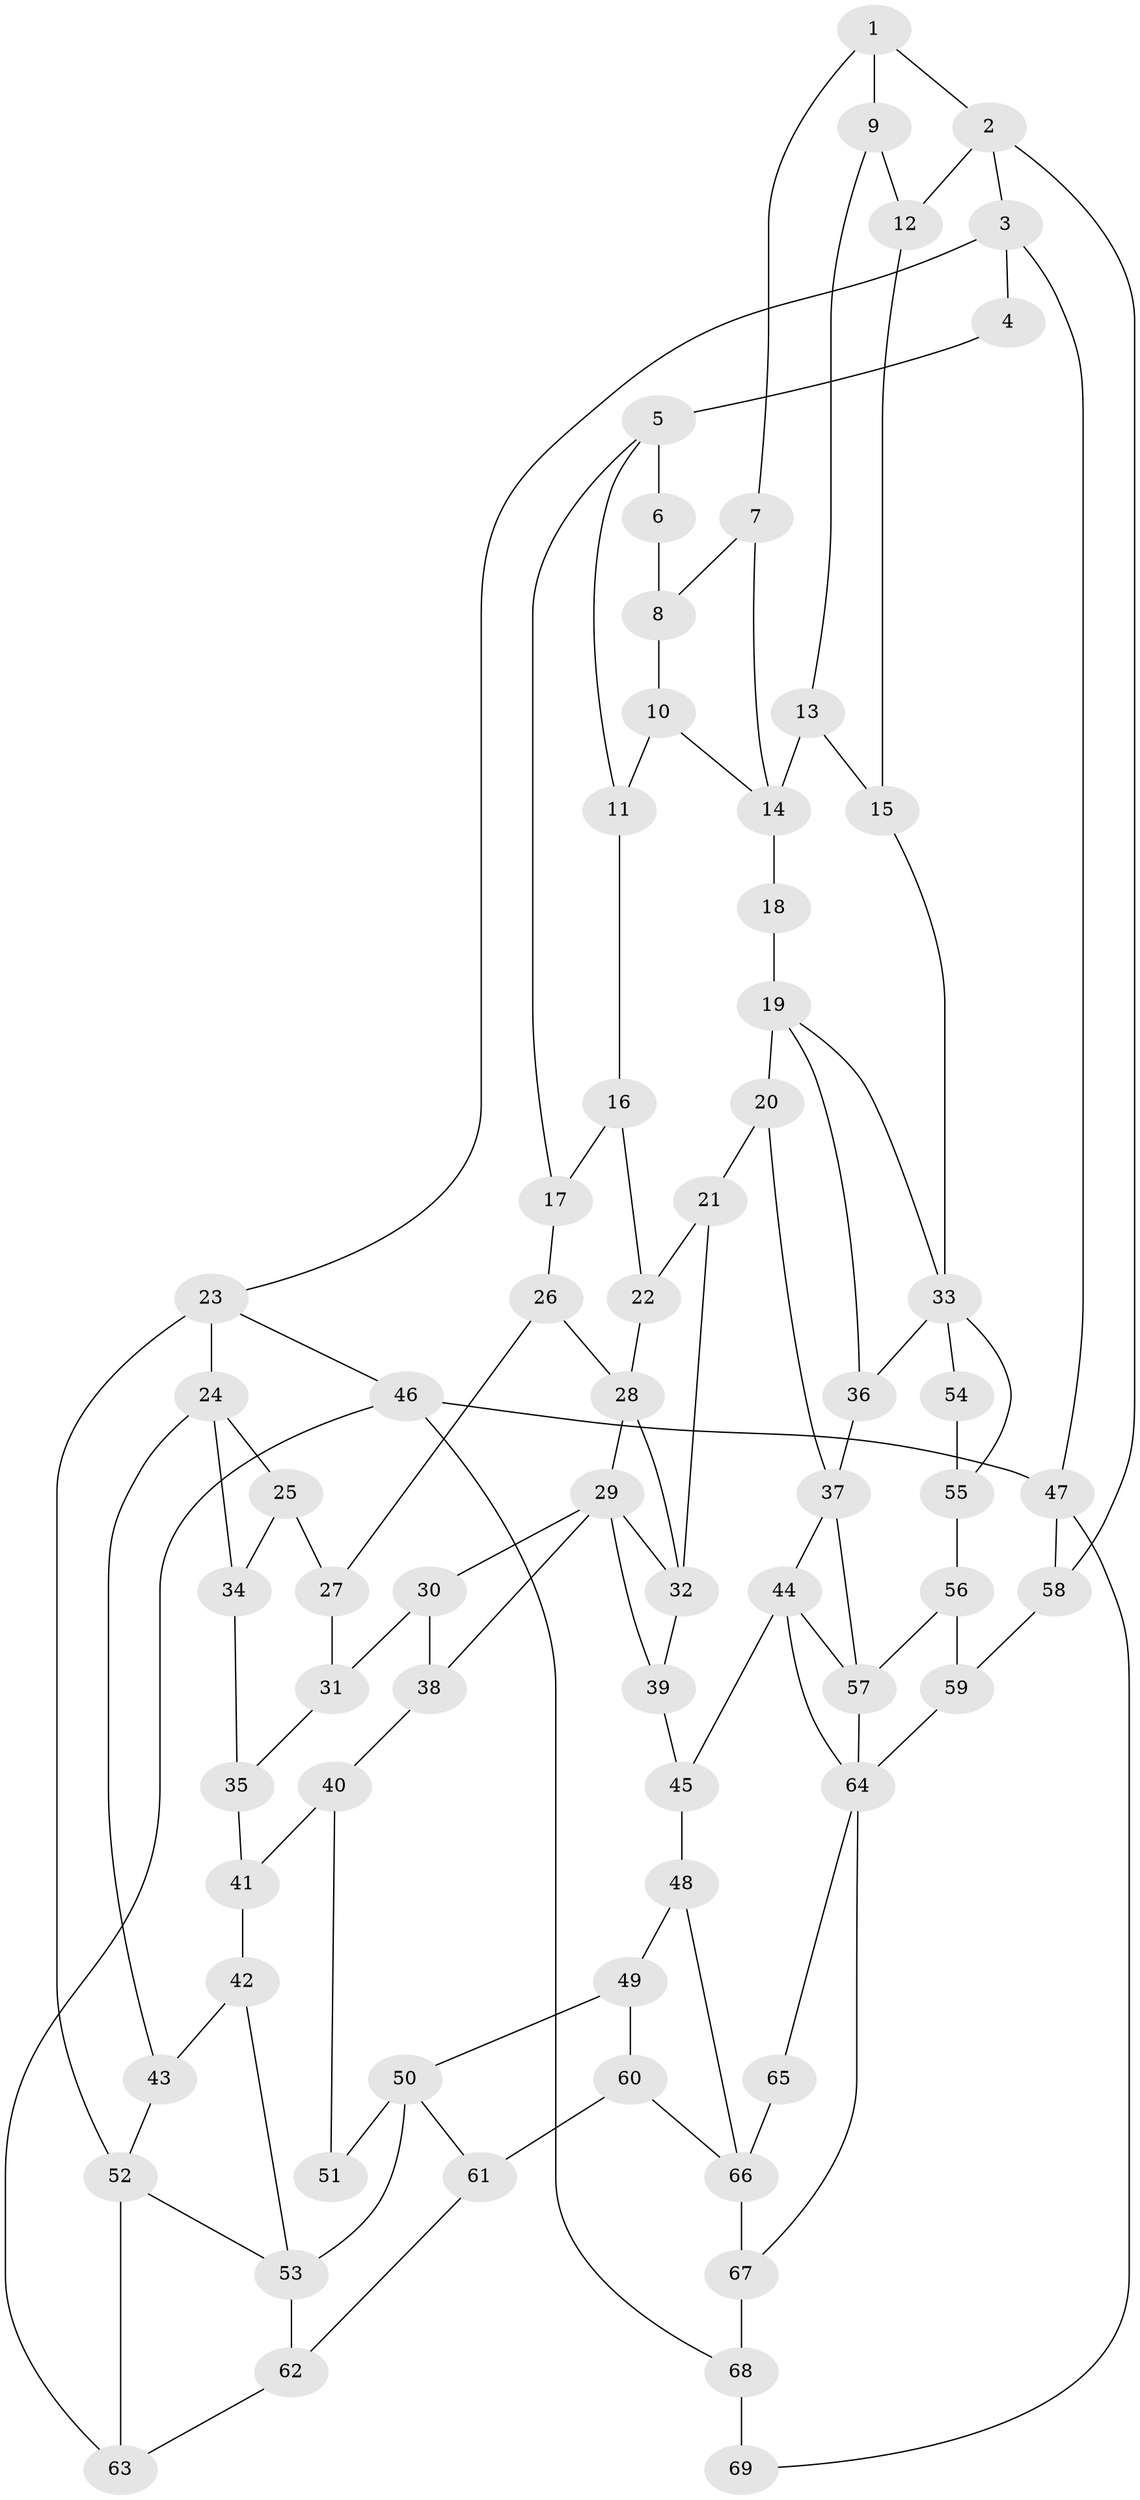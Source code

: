 // original degree distribution, {3: 0.021739130434782608, 4: 0.21739130434782608, 6: 0.21739130434782608, 5: 0.5434782608695652}
// Generated by graph-tools (version 1.1) at 2025/38/03/09/25 02:38:39]
// undirected, 69 vertices, 112 edges
graph export_dot {
graph [start="1"]
  node [color=gray90,style=filled];
  1;
  2;
  3;
  4;
  5;
  6;
  7;
  8;
  9;
  10;
  11;
  12;
  13;
  14;
  15;
  16;
  17;
  18;
  19;
  20;
  21;
  22;
  23;
  24;
  25;
  26;
  27;
  28;
  29;
  30;
  31;
  32;
  33;
  34;
  35;
  36;
  37;
  38;
  39;
  40;
  41;
  42;
  43;
  44;
  45;
  46;
  47;
  48;
  49;
  50;
  51;
  52;
  53;
  54;
  55;
  56;
  57;
  58;
  59;
  60;
  61;
  62;
  63;
  64;
  65;
  66;
  67;
  68;
  69;
  1 -- 2 [weight=1.0];
  1 -- 7 [weight=1.0];
  1 -- 9 [weight=2.0];
  2 -- 3 [weight=1.0];
  2 -- 12 [weight=1.0];
  2 -- 58 [weight=1.0];
  3 -- 4 [weight=1.0];
  3 -- 23 [weight=1.0];
  3 -- 47 [weight=1.0];
  4 -- 5 [weight=2.0];
  5 -- 6 [weight=2.0];
  5 -- 11 [weight=1.0];
  5 -- 17 [weight=1.0];
  6 -- 8 [weight=1.0];
  7 -- 8 [weight=1.0];
  7 -- 14 [weight=1.0];
  8 -- 10 [weight=1.0];
  9 -- 12 [weight=1.0];
  9 -- 13 [weight=1.0];
  10 -- 11 [weight=1.0];
  10 -- 14 [weight=1.0];
  11 -- 16 [weight=1.0];
  12 -- 15 [weight=1.0];
  13 -- 14 [weight=2.0];
  13 -- 15 [weight=1.0];
  14 -- 18 [weight=2.0];
  15 -- 33 [weight=1.0];
  16 -- 17 [weight=1.0];
  16 -- 22 [weight=1.0];
  17 -- 26 [weight=1.0];
  18 -- 19 [weight=2.0];
  19 -- 20 [weight=2.0];
  19 -- 33 [weight=1.0];
  19 -- 36 [weight=1.0];
  20 -- 21 [weight=2.0];
  20 -- 37 [weight=1.0];
  21 -- 22 [weight=1.0];
  21 -- 32 [weight=2.0];
  22 -- 28 [weight=1.0];
  23 -- 24 [weight=2.0];
  23 -- 46 [weight=1.0];
  23 -- 52 [weight=2.0];
  24 -- 25 [weight=1.0];
  24 -- 34 [weight=1.0];
  24 -- 43 [weight=1.0];
  25 -- 27 [weight=1.0];
  25 -- 34 [weight=2.0];
  26 -- 27 [weight=1.0];
  26 -- 28 [weight=1.0];
  27 -- 31 [weight=1.0];
  28 -- 29 [weight=1.0];
  28 -- 32 [weight=1.0];
  29 -- 30 [weight=1.0];
  29 -- 32 [weight=2.0];
  29 -- 38 [weight=1.0];
  29 -- 39 [weight=1.0];
  30 -- 31 [weight=1.0];
  30 -- 38 [weight=1.0];
  31 -- 35 [weight=1.0];
  32 -- 39 [weight=1.0];
  33 -- 36 [weight=1.0];
  33 -- 54 [weight=1.0];
  33 -- 55 [weight=1.0];
  34 -- 35 [weight=1.0];
  35 -- 41 [weight=1.0];
  36 -- 37 [weight=1.0];
  37 -- 44 [weight=1.0];
  37 -- 57 [weight=1.0];
  38 -- 40 [weight=1.0];
  39 -- 45 [weight=1.0];
  40 -- 41 [weight=1.0];
  40 -- 51 [weight=1.0];
  41 -- 42 [weight=1.0];
  42 -- 43 [weight=1.0];
  42 -- 53 [weight=1.0];
  43 -- 52 [weight=1.0];
  44 -- 45 [weight=1.0];
  44 -- 57 [weight=1.0];
  44 -- 64 [weight=1.0];
  45 -- 48 [weight=1.0];
  46 -- 47 [weight=1.0];
  46 -- 63 [weight=1.0];
  46 -- 68 [weight=2.0];
  47 -- 58 [weight=1.0];
  47 -- 69 [weight=1.0];
  48 -- 49 [weight=1.0];
  48 -- 66 [weight=1.0];
  49 -- 50 [weight=1.0];
  49 -- 60 [weight=1.0];
  50 -- 51 [weight=2.0];
  50 -- 53 [weight=2.0];
  50 -- 61 [weight=1.0];
  52 -- 53 [weight=1.0];
  52 -- 63 [weight=1.0];
  53 -- 62 [weight=1.0];
  54 -- 55 [weight=2.0];
  55 -- 56 [weight=2.0];
  56 -- 57 [weight=1.0];
  56 -- 59 [weight=2.0];
  57 -- 64 [weight=1.0];
  58 -- 59 [weight=2.0];
  59 -- 64 [weight=2.0];
  60 -- 61 [weight=1.0];
  60 -- 66 [weight=1.0];
  61 -- 62 [weight=1.0];
  62 -- 63 [weight=1.0];
  64 -- 65 [weight=1.0];
  64 -- 67 [weight=1.0];
  65 -- 66 [weight=2.0];
  66 -- 67 [weight=2.0];
  67 -- 68 [weight=2.0];
  68 -- 69 [weight=2.0];
}
